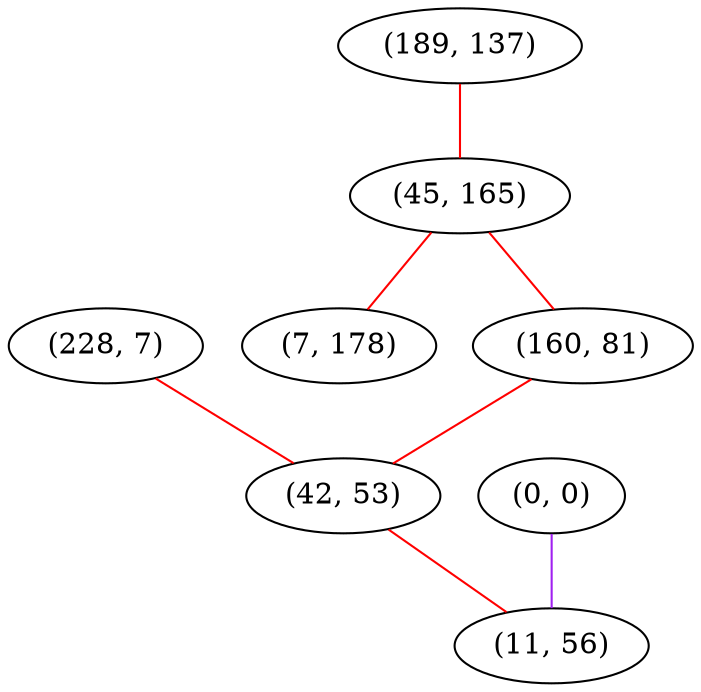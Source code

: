 graph "" {
"(228, 7)";
"(0, 0)";
"(189, 137)";
"(45, 165)";
"(7, 178)";
"(160, 81)";
"(42, 53)";
"(11, 56)";
"(228, 7)" -- "(42, 53)"  [color=red, key=0, weight=1];
"(0, 0)" -- "(11, 56)"  [color=purple, key=0, weight=4];
"(189, 137)" -- "(45, 165)"  [color=red, key=0, weight=1];
"(45, 165)" -- "(160, 81)"  [color=red, key=0, weight=1];
"(45, 165)" -- "(7, 178)"  [color=red, key=0, weight=1];
"(160, 81)" -- "(42, 53)"  [color=red, key=0, weight=1];
"(42, 53)" -- "(11, 56)"  [color=red, key=0, weight=1];
}
